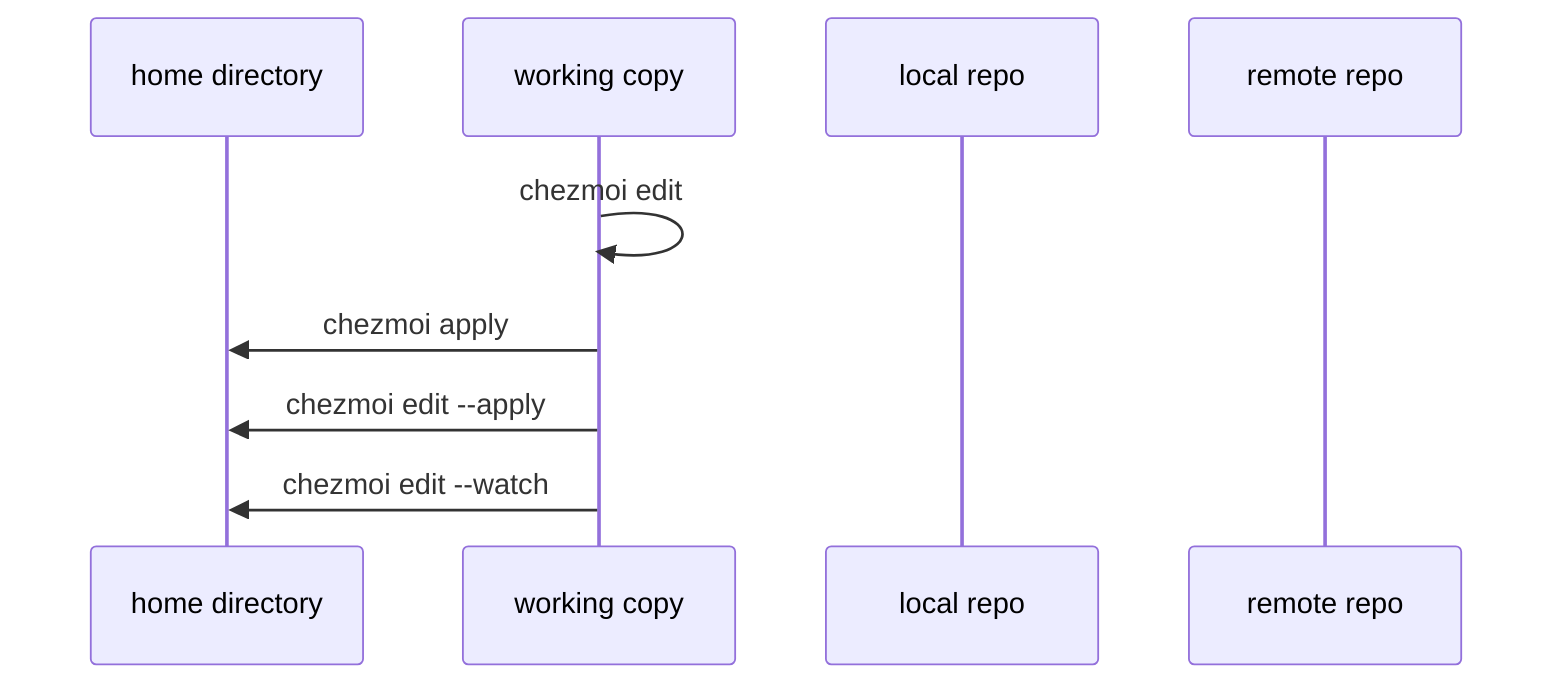 sequenceDiagram
    participant H as home directory
    participant W as working copy
    participant L as local repo
    participant R as remote repo
    W->>W: chezmoi edit
    W->>H: chezmoi apply
    W->>H: chezmoi edit --apply
    W->>H: chezmoi edit --watch